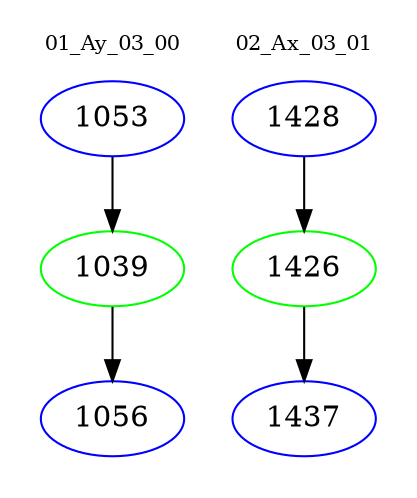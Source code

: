digraph{
subgraph cluster_0 {
color = white
label = "01_Ay_03_00";
fontsize=10;
T0_1053 [label="1053", color="blue"]
T0_1053 -> T0_1039 [color="black"]
T0_1039 [label="1039", color="green"]
T0_1039 -> T0_1056 [color="black"]
T0_1056 [label="1056", color="blue"]
}
subgraph cluster_1 {
color = white
label = "02_Ax_03_01";
fontsize=10;
T1_1428 [label="1428", color="blue"]
T1_1428 -> T1_1426 [color="black"]
T1_1426 [label="1426", color="green"]
T1_1426 -> T1_1437 [color="black"]
T1_1437 [label="1437", color="blue"]
}
}
